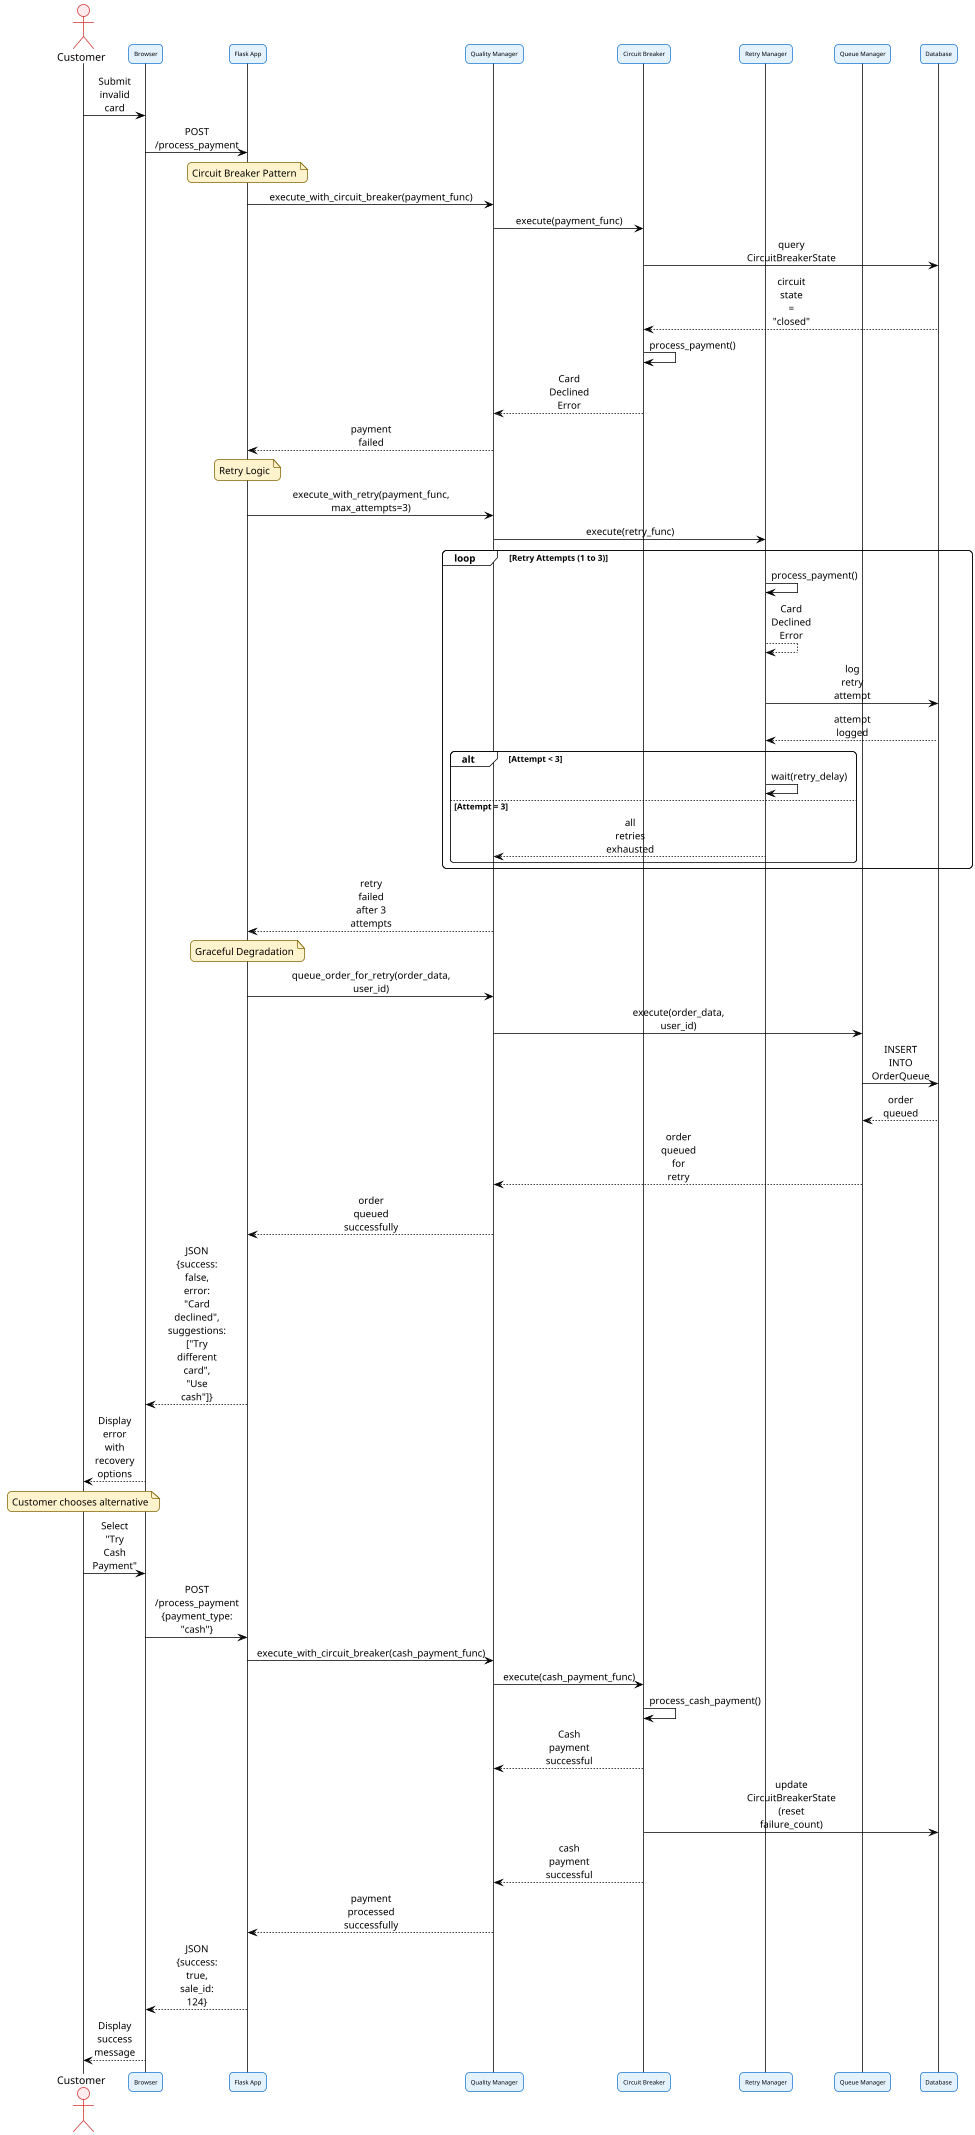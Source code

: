 @startuml System Sequence Diagram - Exception Handling & Recovery

!theme plain
skinparam sequenceMessageAlign center
skinparam sequenceArrowThickness 1
skinparam roundcorner 10
skinparam maxmessagesize 40

' Optimized for 4096px limit
skinparam dpi 72
skinparam scale 0.4
skinparam participantFontSize 8
skinparam participantFontStyle normal
skinparam participantBackgroundColor #E3F2FD
skinparam participantBorderColor #1976D2
skinparam participantBorderThickness 1
skinparam messageFontSize 7
skinparam messageFontStyle normal
skinparam messageColor #333333
skinparam noteBackgroundColor #FFF3CD
skinparam noteBorderColor #856404
skinparam noteBorderThickness 1
skinparam actorBackgroundColor #FFEBEE
skinparam actorBorderColor #D32F2F
skinparam actorBorderThickness 1

actor "Customer" as Customer
participant "Browser" as Browser
participant "Flask App" as Flask
participant "Quality Manager" as QTM
participant "Circuit Breaker" as CB
participant "Retry Manager" as Retry
participant "Queue Manager" as Queue
participant "Database" as DB

Customer -> Browser: Submit invalid card
Browser -> Flask: POST /process_payment

note over Flask: Circuit Breaker Pattern
Flask -> QTM: execute_with_circuit_breaker(payment_func)
QTM -> CB: execute(payment_func)
CB -> DB: query CircuitBreakerState
DB --> CB: circuit state = "closed"
CB -> CB: process_payment()
CB --> QTM: Card Declined Error
QTM --> Flask: payment failed

note over Flask: Retry Logic
Flask -> QTM: execute_with_retry(payment_func, max_attempts=3)
QTM -> Retry: execute(retry_func)

loop Retry Attempts (1 to 3)
    Retry -> Retry: process_payment()
    Retry --> Retry: Card Declined Error
    Retry -> DB: log retry attempt
    DB --> Retry: attempt logged
    
    alt Attempt < 3
        Retry -> Retry: wait(retry_delay)
    else Attempt = 3
        Retry --> QTM: all retries exhausted
    end
end

QTM --> Flask: retry failed after 3 attempts

note over Flask: Graceful Degradation
Flask -> QTM: queue_order_for_retry(order_data, user_id)
QTM -> Queue: execute(order_data, user_id)
Queue -> DB: INSERT INTO OrderQueue
DB --> Queue: order queued
Queue --> QTM: order queued for retry
QTM --> Flask: order queued successfully

Flask --> Browser: JSON {success: false, error: "Card declined", suggestions: ["Try different card", "Use cash"]}
Browser --> Customer: Display error with recovery options

note over Customer: Customer chooses alternative
Customer -> Browser: Select "Try Cash Payment"
Browser -> Flask: POST /process_payment {payment_type: "cash"}

Flask -> QTM: execute_with_circuit_breaker(cash_payment_func)
QTM -> CB: execute(cash_payment_func)
CB -> CB: process_cash_payment()
CB --> QTM: Cash payment successful
CB -> DB: update CircuitBreakerState (reset failure_count)
CB --> QTM: cash payment successful
QTM --> Flask: payment processed successfully

Flask --> Browser: JSON {success: true, sale_id: 124}
Browser --> Customer: Display success message

@enduml
